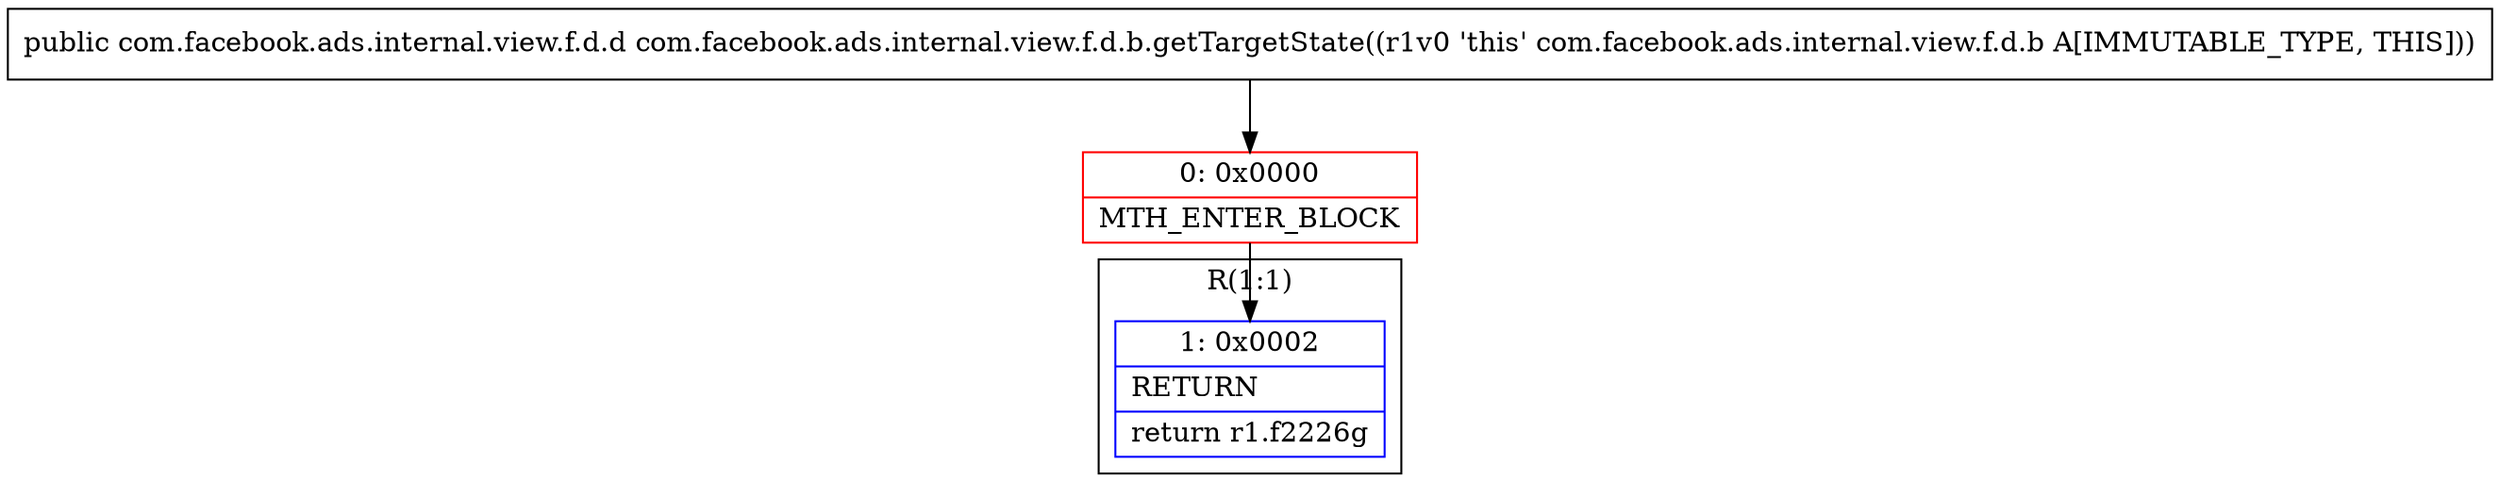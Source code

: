 digraph "CFG forcom.facebook.ads.internal.view.f.d.b.getTargetState()Lcom\/facebook\/ads\/internal\/view\/f\/d\/d;" {
subgraph cluster_Region_1747757782 {
label = "R(1:1)";
node [shape=record,color=blue];
Node_1 [shape=record,label="{1\:\ 0x0002|RETURN\l|return r1.f2226g\l}"];
}
Node_0 [shape=record,color=red,label="{0\:\ 0x0000|MTH_ENTER_BLOCK\l}"];
MethodNode[shape=record,label="{public com.facebook.ads.internal.view.f.d.d com.facebook.ads.internal.view.f.d.b.getTargetState((r1v0 'this' com.facebook.ads.internal.view.f.d.b A[IMMUTABLE_TYPE, THIS])) }"];
MethodNode -> Node_0;
Node_0 -> Node_1;
}


